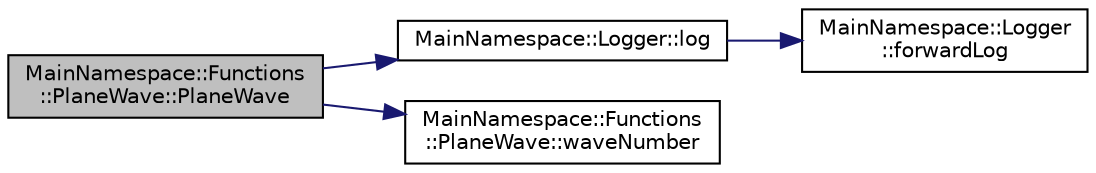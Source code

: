 digraph "MainNamespace::Functions::PlaneWave::PlaneWave"
{
 // INTERACTIVE_SVG=YES
 // LATEX_PDF_SIZE
  edge [fontname="Helvetica",fontsize="10",labelfontname="Helvetica",labelfontsize="10"];
  node [fontname="Helvetica",fontsize="10",shape=record];
  rankdir="LR";
  Node1 [label="MainNamespace::Functions\l::PlaneWave::PlaneWave",height=0.2,width=0.4,color="black", fillcolor="grey75", style="filled", fontcolor="black",tooltip="Construct a reference plane wave."];
  Node1 -> Node2 [color="midnightblue",fontsize="10",style="solid",fontname="Helvetica"];
  Node2 [label="MainNamespace::Logger::log",height=0.2,width=0.4,color="black", fillcolor="white", style="filled",URL="$namespace_main_namespace_1_1_logger.html#afbb4cc2d8b498e71fcb228f0da8309a1",tooltip=" "];
  Node2 -> Node3 [color="midnightblue",fontsize="10",style="solid",fontname="Helvetica"];
  Node3 [label="MainNamespace::Logger\l::forwardLog",height=0.2,width=0.4,color="black", fillcolor="white", style="filled",URL="$namespace_main_namespace_1_1_logger.html#af052b0198f333fca77f0837a511ec7f7",tooltip=" "];
  Node1 -> Node4 [color="midnightblue",fontsize="10",style="solid",fontname="Helvetica"];
  Node4 [label="MainNamespace::Functions\l::PlaneWave::waveNumber",height=0.2,width=0.4,color="black", fillcolor="white", style="filled",URL="$class_main_namespace_1_1_functions_1_1_plane_wave.html#acbe9c6263cce1f707248986504f0f8d7",tooltip="Getter."];
}
